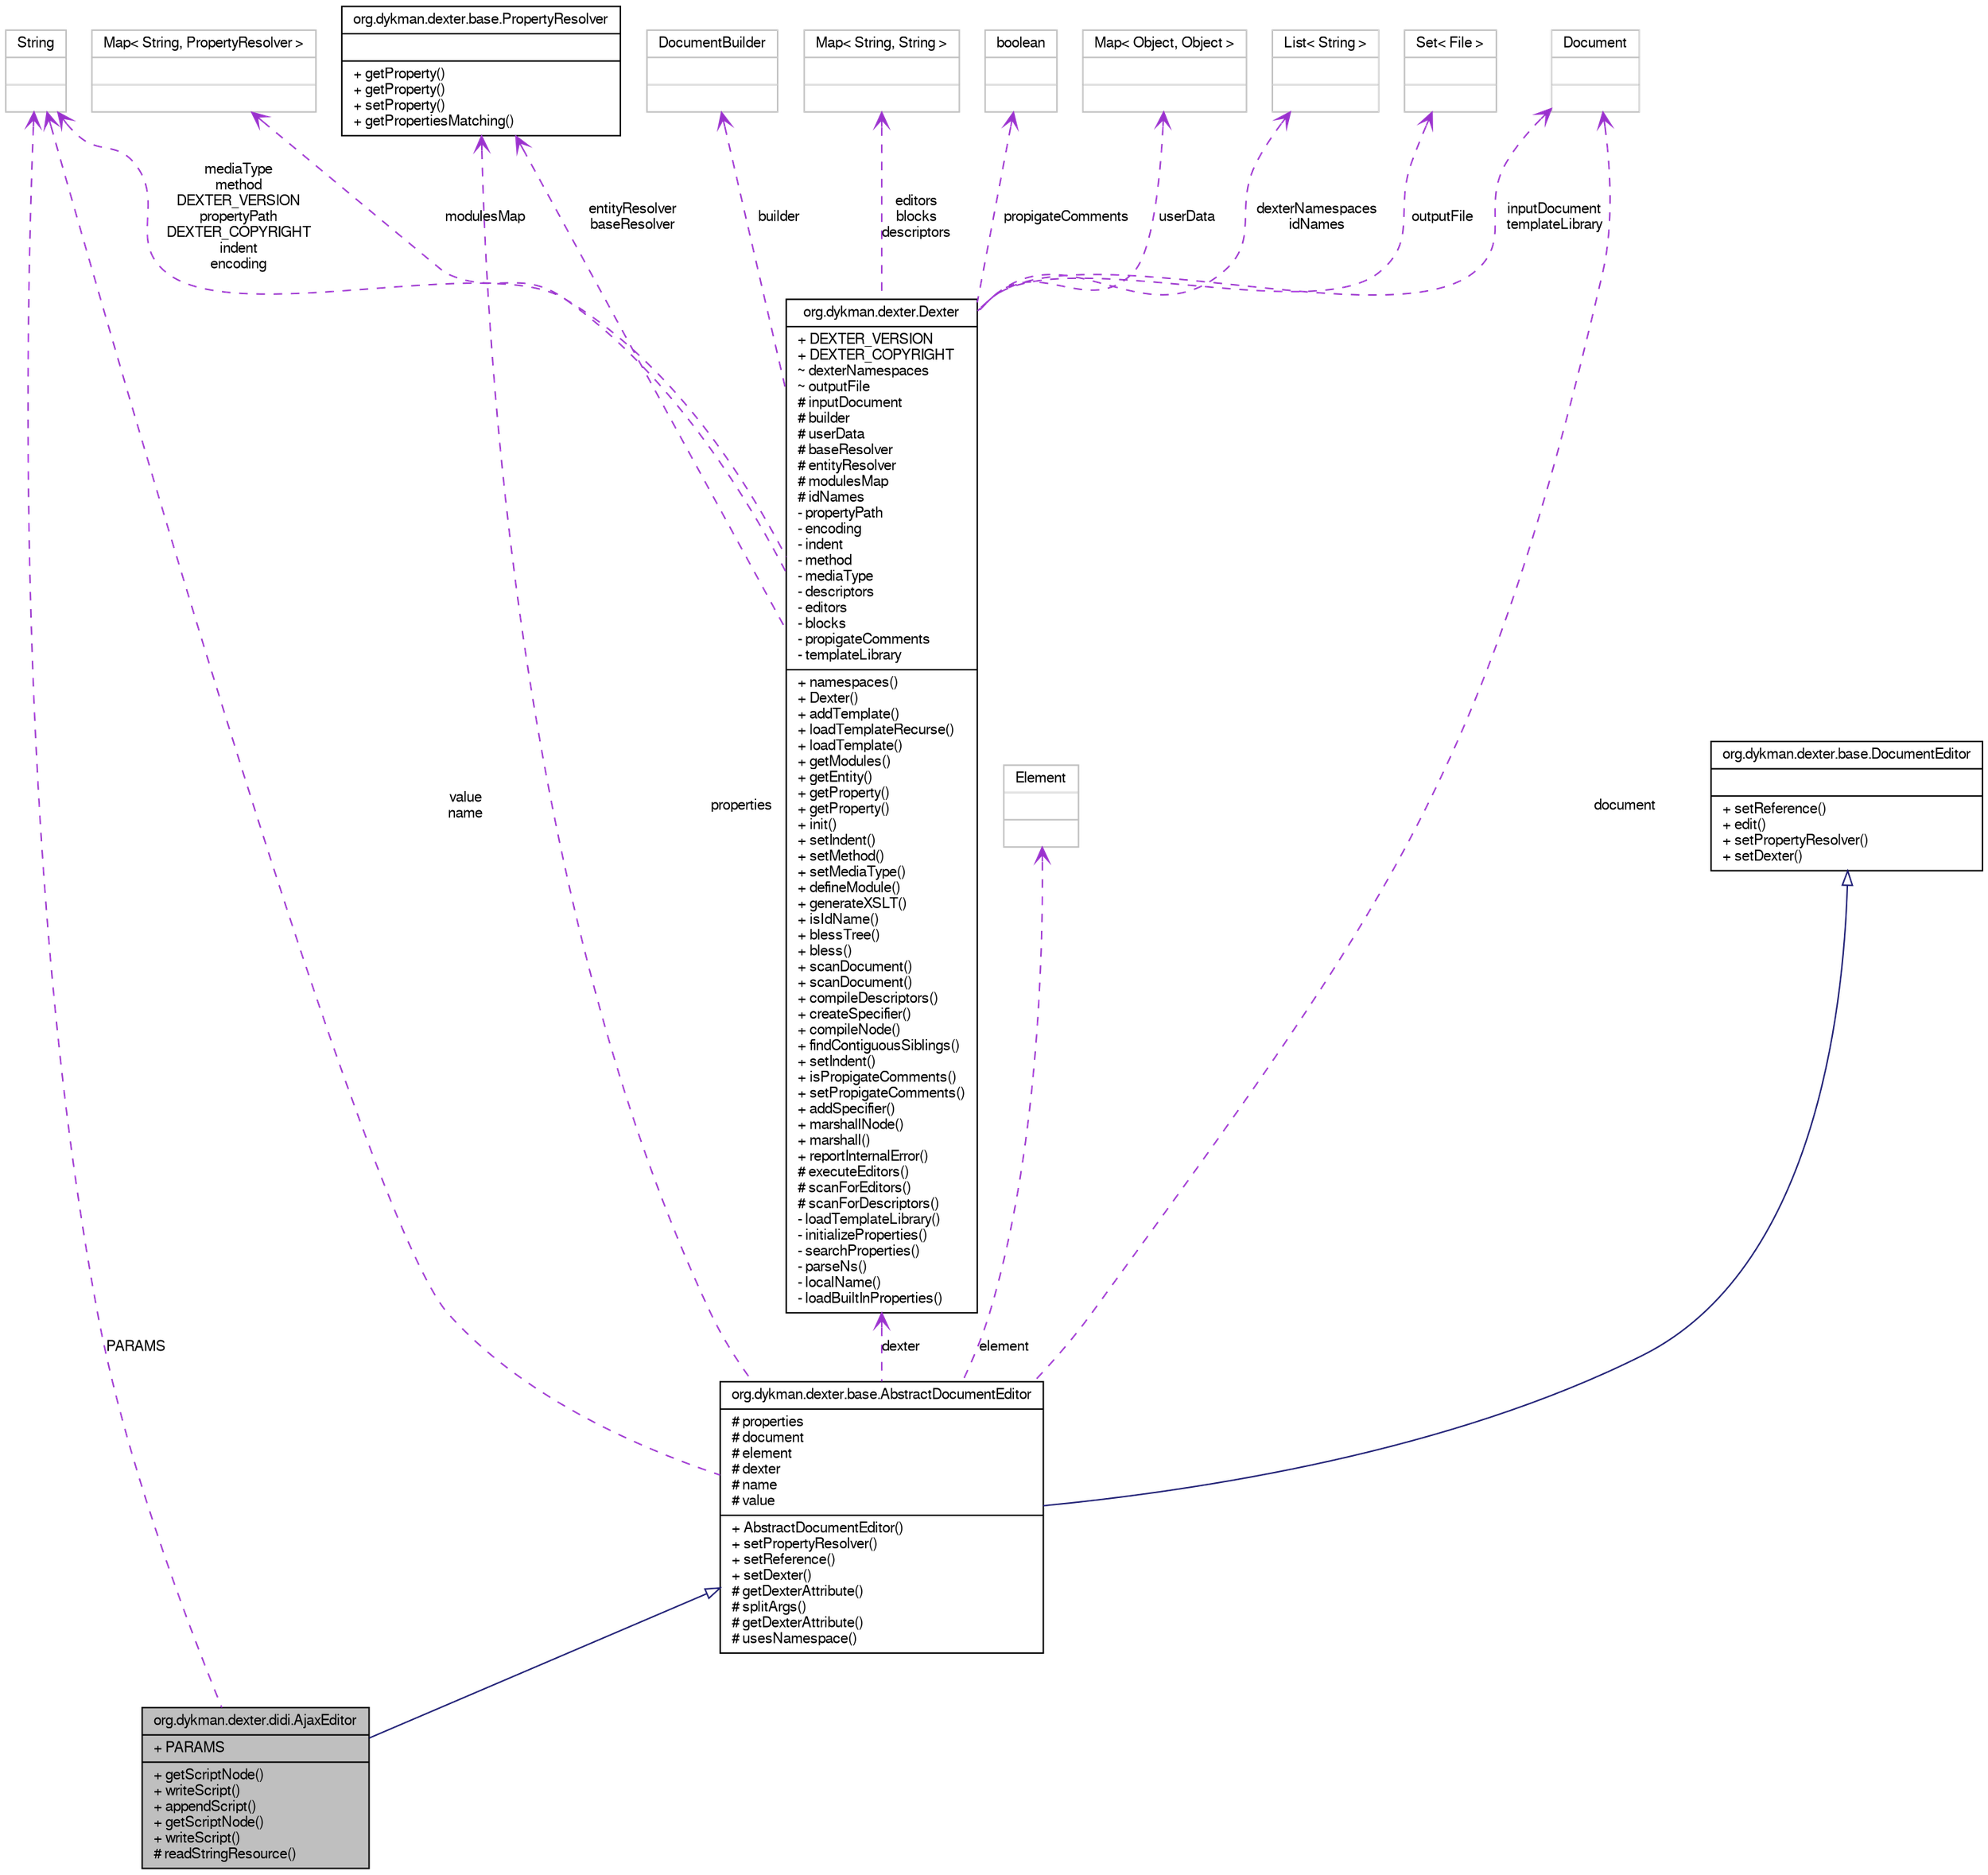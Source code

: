 digraph G
{
  bgcolor="transparent";
  edge [fontname="FreeSans",fontsize=10,labelfontname="FreeSans",labelfontsize=10];
  node [fontname="FreeSans",fontsize=10,shape=record];
  Node1 [label="{org.dykman.dexter.didi.AjaxEditor\n|+ PARAMS\l|+ getScriptNode()\l+ writeScript()\l+ appendScript()\l+ getScriptNode()\l+ writeScript()\l# readStringResource()\l}",height=0.2,width=0.4,color="black", fillcolor="grey75", style="filled" fontcolor="black"];
  Node2 -> Node1 [dir=back,color="midnightblue",fontsize=10,style="solid",arrowtail="empty",fontname="FreeSans"];
  Node2 [label="{org.dykman.dexter.base.AbstractDocumentEditor\n|# properties\l# document\l# element\l# dexter\l# name\l# value\l|+ AbstractDocumentEditor()\l+ setPropertyResolver()\l+ setReference()\l+ setDexter()\l# getDexterAttribute()\l# splitArgs()\l# getDexterAttribute()\l# usesNamespace()\l}",height=0.2,width=0.4,color="black",URL="$classorg_1_1dykman_1_1dexter_1_1base_1_1AbstractDocumentEditor.html"];
  Node3 -> Node2 [dir=back,color="midnightblue",fontsize=10,style="solid",arrowtail="empty",fontname="FreeSans"];
  Node3 [label="{org.dykman.dexter.base.DocumentEditor\n||+ setReference()\l+ edit()\l+ setPropertyResolver()\l+ setDexter()\l}",height=0.2,width=0.4,color="black",URL="$interfaceorg_1_1dykman_1_1dexter_1_1base_1_1DocumentEditor.html"];
  Node4 -> Node2 [dir=back,color="darkorchid3",fontsize=10,style="dashed",label="value\nname",arrowtail="open",fontname="FreeSans"];
  Node4 [label="{String\n||}",height=0.2,width=0.4,color="grey75"];
  Node5 -> Node2 [dir=back,color="darkorchid3",fontsize=10,style="dashed",label="properties",arrowtail="open",fontname="FreeSans"];
  Node5 [label="{org.dykman.dexter.base.PropertyResolver\n||+ getProperty()\l+ getProperty()\l+ setProperty()\l+ getPropertiesMatching()\l}",height=0.2,width=0.4,color="black",URL="$interfaceorg_1_1dykman_1_1dexter_1_1base_1_1PropertyResolver.html"];
  Node6 -> Node2 [dir=back,color="darkorchid3",fontsize=10,style="dashed",label="dexter",arrowtail="open",fontname="FreeSans"];
  Node6 [label="{org.dykman.dexter.Dexter\n|+ DEXTER_VERSION\l+ DEXTER_COPYRIGHT\l~ dexterNamespaces\l~ outputFile\l# inputDocument\l# builder\l# userData\l# baseResolver\l# entityResolver\l# modulesMap\l# idNames\l- propertyPath\l- encoding\l- indent\l- method\l- mediaType\l- descriptors\l- editors\l- blocks\l- propigateComments\l- templateLibrary\l|+ namespaces()\l+ Dexter()\l+ addTemplate()\l+ loadTemplateRecurse()\l+ loadTemplate()\l+ getModules()\l+ getEntity()\l+ getProperty()\l+ getProperty()\l+ init()\l+ setIndent()\l+ setMethod()\l+ setMediaType()\l+ defineModule()\l+ generateXSLT()\l+ isIdName()\l+ blessTree()\l+ bless()\l+ scanDocument()\l+ scanDocument()\l+ compileDescriptors()\l+ createSpecifier()\l+ compileNode()\l+ findContiguousSiblings()\l+ setIndent()\l+ isPropigateComments()\l+ setPropigateComments()\l+ addSpecifier()\l+ marshallNode()\l+ marshall()\l+ reportInternalError()\l# executeEditors()\l# scanForEditors()\l# scanForDescriptors()\l- loadTemplateLibrary()\l- initializeProperties()\l- searchProperties()\l- parseNs()\l- localName()\l- loadBuiltInProperties()\l}",height=0.2,width=0.4,color="black",URL="$classorg_1_1dykman_1_1dexter_1_1Dexter.html"];
  Node4 -> Node6 [dir=back,color="darkorchid3",fontsize=10,style="dashed",label="mediaType\nmethod\nDEXTER_VERSION\npropertyPath\nDEXTER_COPYRIGHT\nindent\nencoding",arrowtail="open",fontname="FreeSans"];
  Node7 -> Node6 [dir=back,color="darkorchid3",fontsize=10,style="dashed",label="dexterNamespaces\nidNames",arrowtail="open",fontname="FreeSans"];
  Node7 [label="{List\< String \>\n||}",height=0.2,width=0.4,color="grey75"];
  Node5 -> Node6 [dir=back,color="darkorchid3",fontsize=10,style="dashed",label="entityResolver\nbaseResolver",arrowtail="open",fontname="FreeSans"];
  Node8 -> Node6 [dir=back,color="darkorchid3",fontsize=10,style="dashed",label="outputFile",arrowtail="open",fontname="FreeSans"];
  Node8 [label="{Set\< File \>\n||}",height=0.2,width=0.4,color="grey75"];
  Node9 -> Node6 [dir=back,color="darkorchid3",fontsize=10,style="dashed",label="modulesMap",arrowtail="open",fontname="FreeSans"];
  Node9 [label="{Map\< String, PropertyResolver \>\n||}",height=0.2,width=0.4,color="grey75"];
  Node10 -> Node6 [dir=back,color="darkorchid3",fontsize=10,style="dashed",label="builder",arrowtail="open",fontname="FreeSans"];
  Node10 [label="{DocumentBuilder\n||}",height=0.2,width=0.4,color="grey75"];
  Node11 -> Node6 [dir=back,color="darkorchid3",fontsize=10,style="dashed",label="editors\nblocks\ndescriptors",arrowtail="open",fontname="FreeSans"];
  Node11 [label="{Map\< String, String \>\n||}",height=0.2,width=0.4,color="grey75"];
  Node12 -> Node6 [dir=back,color="darkorchid3",fontsize=10,style="dashed",label="inputDocument\ntemplateLibrary",arrowtail="open",fontname="FreeSans"];
  Node12 [label="{Document\n||}",height=0.2,width=0.4,color="grey75"];
  Node13 -> Node6 [dir=back,color="darkorchid3",fontsize=10,style="dashed",label="propigateComments",arrowtail="open",fontname="FreeSans"];
  Node13 [label="{boolean\n||}",height=0.2,width=0.4,color="grey75"];
  Node14 -> Node6 [dir=back,color="darkorchid3",fontsize=10,style="dashed",label="userData",arrowtail="open",fontname="FreeSans"];
  Node14 [label="{Map\< Object, Object \>\n||}",height=0.2,width=0.4,color="grey75"];
  Node15 -> Node2 [dir=back,color="darkorchid3",fontsize=10,style="dashed",label="element",arrowtail="open",fontname="FreeSans"];
  Node15 [label="{Element\n||}",height=0.2,width=0.4,color="grey75"];
  Node12 -> Node2 [dir=back,color="darkorchid3",fontsize=10,style="dashed",label="document",arrowtail="open",fontname="FreeSans"];
  Node4 -> Node1 [dir=back,color="darkorchid3",fontsize=10,style="dashed",label="PARAMS",arrowtail="open",fontname="FreeSans"];
}
